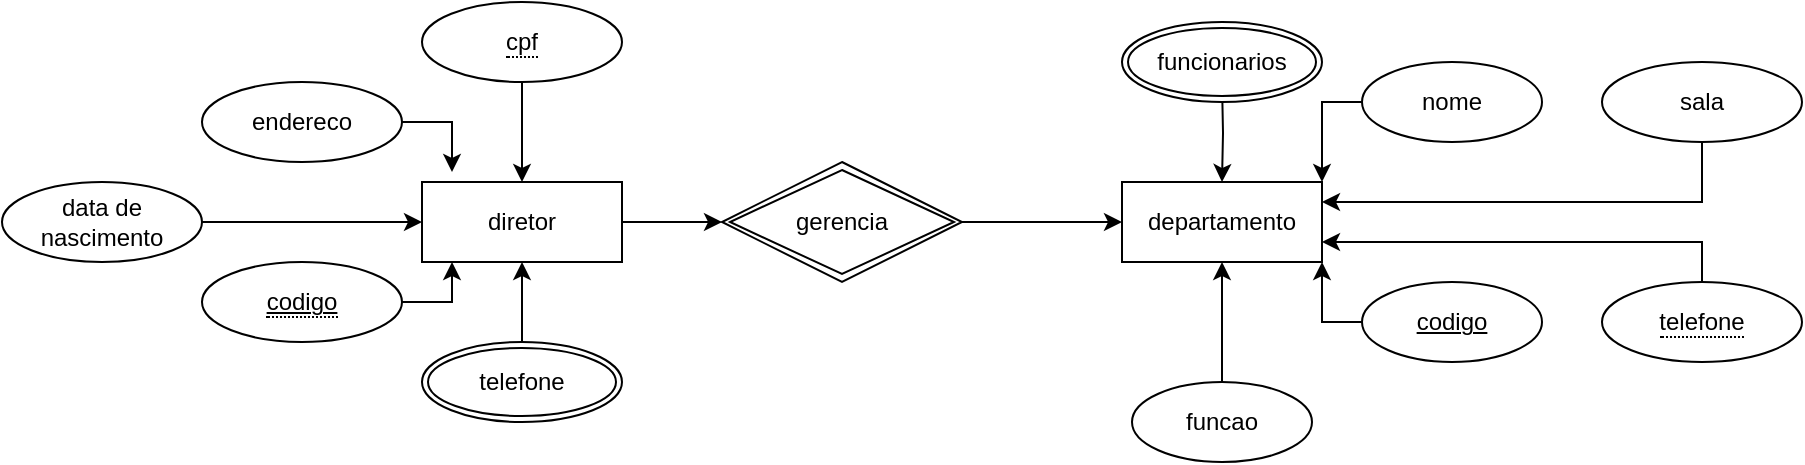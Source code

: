 <mxfile version="24.2.0" type="device">
  <diagram id="DtmsHlURVZZJM9269L4C" name="Página-1">
    <mxGraphModel dx="1947" dy="529" grid="1" gridSize="10" guides="1" tooltips="1" connect="1" arrows="1" fold="1" page="1" pageScale="1" pageWidth="827" pageHeight="1169" math="0" shadow="0">
      <root>
        <mxCell id="0" />
        <mxCell id="1" parent="0" />
        <mxCell id="ItKnh0oiUi1nVi8k_IDV-5" style="edgeStyle=orthogonalEdgeStyle;rounded=0;orthogonalLoop=1;jettySize=auto;html=1;entryX=0;entryY=0.5;entryDx=0;entryDy=0;" edge="1" parent="1" source="ItKnh0oiUi1nVi8k_IDV-1" target="ItKnh0oiUi1nVi8k_IDV-3">
          <mxGeometry relative="1" as="geometry" />
        </mxCell>
        <mxCell id="ItKnh0oiUi1nVi8k_IDV-1" value="diretor" style="whiteSpace=wrap;html=1;align=center;" vertex="1" parent="1">
          <mxGeometry x="200" y="260" width="100" height="40" as="geometry" />
        </mxCell>
        <mxCell id="ItKnh0oiUi1nVi8k_IDV-2" value="departamento" style="whiteSpace=wrap;html=1;align=center;" vertex="1" parent="1">
          <mxGeometry x="550" y="260" width="100" height="40" as="geometry" />
        </mxCell>
        <mxCell id="ItKnh0oiUi1nVi8k_IDV-6" style="edgeStyle=orthogonalEdgeStyle;rounded=0;orthogonalLoop=1;jettySize=auto;html=1;entryX=0;entryY=0.5;entryDx=0;entryDy=0;" edge="1" parent="1" source="ItKnh0oiUi1nVi8k_IDV-3" target="ItKnh0oiUi1nVi8k_IDV-2">
          <mxGeometry relative="1" as="geometry" />
        </mxCell>
        <mxCell id="ItKnh0oiUi1nVi8k_IDV-3" value="gerencia" style="shape=rhombus;double=1;perimeter=rhombusPerimeter;whiteSpace=wrap;html=1;align=center;" vertex="1" parent="1">
          <mxGeometry x="350" y="250" width="120" height="60" as="geometry" />
        </mxCell>
        <mxCell id="ItKnh0oiUi1nVi8k_IDV-15" style="edgeStyle=orthogonalEdgeStyle;rounded=0;orthogonalLoop=1;jettySize=auto;html=1;entryX=0.5;entryY=0;entryDx=0;entryDy=0;" edge="1" parent="1" source="ItKnh0oiUi1nVi8k_IDV-7" target="ItKnh0oiUi1nVi8k_IDV-1">
          <mxGeometry relative="1" as="geometry" />
        </mxCell>
        <mxCell id="ItKnh0oiUi1nVi8k_IDV-7" value="&lt;span style=&quot;border-bottom: 1px dotted&quot;&gt;cpf&lt;/span&gt;" style="ellipse;whiteSpace=wrap;html=1;align=center;" vertex="1" parent="1">
          <mxGeometry x="200" y="170" width="100" height="40" as="geometry" />
        </mxCell>
        <mxCell id="ItKnh0oiUi1nVi8k_IDV-8" value="endereco" style="ellipse;whiteSpace=wrap;html=1;align=center;" vertex="1" parent="1">
          <mxGeometry x="90" y="210" width="100" height="40" as="geometry" />
        </mxCell>
        <mxCell id="ItKnh0oiUi1nVi8k_IDV-9" value="&lt;span style=&quot;border-bottom: 1px dotted&quot;&gt;&lt;u&gt;codigo&lt;/u&gt;&lt;/span&gt;" style="ellipse;whiteSpace=wrap;html=1;align=center;" vertex="1" parent="1">
          <mxGeometry x="90" y="300" width="100" height="40" as="geometry" />
        </mxCell>
        <mxCell id="ItKnh0oiUi1nVi8k_IDV-12" style="edgeStyle=orthogonalEdgeStyle;rounded=0;orthogonalLoop=1;jettySize=auto;html=1;entryX=0.5;entryY=1;entryDx=0;entryDy=0;" edge="1" parent="1" source="ItKnh0oiUi1nVi8k_IDV-11" target="ItKnh0oiUi1nVi8k_IDV-1">
          <mxGeometry relative="1" as="geometry" />
        </mxCell>
        <mxCell id="ItKnh0oiUi1nVi8k_IDV-11" value="telefone" style="ellipse;shape=doubleEllipse;margin=3;whiteSpace=wrap;html=1;align=center;" vertex="1" parent="1">
          <mxGeometry x="200" y="340" width="100" height="40" as="geometry" />
        </mxCell>
        <mxCell id="ItKnh0oiUi1nVi8k_IDV-13" style="edgeStyle=orthogonalEdgeStyle;rounded=0;orthogonalLoop=1;jettySize=auto;html=1;entryX=0.15;entryY=1;entryDx=0;entryDy=0;entryPerimeter=0;" edge="1" parent="1" source="ItKnh0oiUi1nVi8k_IDV-9" target="ItKnh0oiUi1nVi8k_IDV-1">
          <mxGeometry relative="1" as="geometry" />
        </mxCell>
        <mxCell id="ItKnh0oiUi1nVi8k_IDV-14" style="edgeStyle=orthogonalEdgeStyle;rounded=0;orthogonalLoop=1;jettySize=auto;html=1;entryX=0.15;entryY=-0.125;entryDx=0;entryDy=0;entryPerimeter=0;" edge="1" parent="1" source="ItKnh0oiUi1nVi8k_IDV-8" target="ItKnh0oiUi1nVi8k_IDV-1">
          <mxGeometry relative="1" as="geometry" />
        </mxCell>
        <mxCell id="ItKnh0oiUi1nVi8k_IDV-24" style="edgeStyle=orthogonalEdgeStyle;rounded=0;orthogonalLoop=1;jettySize=auto;html=1;entryX=0.5;entryY=0;entryDx=0;entryDy=0;" edge="1" parent="1" target="ItKnh0oiUi1nVi8k_IDV-2">
          <mxGeometry relative="1" as="geometry">
            <mxPoint x="600" y="210" as="sourcePoint" />
          </mxGeometry>
        </mxCell>
        <mxCell id="ItKnh0oiUi1nVi8k_IDV-23" style="edgeStyle=orthogonalEdgeStyle;rounded=0;orthogonalLoop=1;jettySize=auto;html=1;entryX=1;entryY=0;entryDx=0;entryDy=0;" edge="1" parent="1" source="ItKnh0oiUi1nVi8k_IDV-18" target="ItKnh0oiUi1nVi8k_IDV-2">
          <mxGeometry relative="1" as="geometry" />
        </mxCell>
        <mxCell id="ItKnh0oiUi1nVi8k_IDV-18" value="nome" style="ellipse;whiteSpace=wrap;html=1;align=center;" vertex="1" parent="1">
          <mxGeometry x="670" y="200" width="90" height="40" as="geometry" />
        </mxCell>
        <mxCell id="ItKnh0oiUi1nVi8k_IDV-22" style="edgeStyle=orthogonalEdgeStyle;rounded=0;orthogonalLoop=1;jettySize=auto;html=1;entryX=1;entryY=1;entryDx=0;entryDy=0;" edge="1" parent="1" source="ItKnh0oiUi1nVi8k_IDV-19" target="ItKnh0oiUi1nVi8k_IDV-2">
          <mxGeometry relative="1" as="geometry" />
        </mxCell>
        <mxCell id="ItKnh0oiUi1nVi8k_IDV-19" value="&lt;u&gt;codigo&lt;/u&gt;" style="ellipse;whiteSpace=wrap;html=1;align=center;" vertex="1" parent="1">
          <mxGeometry x="670" y="310" width="90" height="40" as="geometry" />
        </mxCell>
        <mxCell id="ItKnh0oiUi1nVi8k_IDV-21" value="" style="edgeStyle=orthogonalEdgeStyle;rounded=0;orthogonalLoop=1;jettySize=auto;html=1;" edge="1" parent="1" source="ItKnh0oiUi1nVi8k_IDV-20" target="ItKnh0oiUi1nVi8k_IDV-2">
          <mxGeometry relative="1" as="geometry" />
        </mxCell>
        <mxCell id="ItKnh0oiUi1nVi8k_IDV-20" value="funcao" style="ellipse;whiteSpace=wrap;html=1;align=center;" vertex="1" parent="1">
          <mxGeometry x="555" y="360" width="90" height="40" as="geometry" />
        </mxCell>
        <mxCell id="ItKnh0oiUi1nVi8k_IDV-25" value="funcionarios" style="ellipse;shape=doubleEllipse;margin=3;whiteSpace=wrap;html=1;align=center;" vertex="1" parent="1">
          <mxGeometry x="550" y="180" width="100" height="40" as="geometry" />
        </mxCell>
        <mxCell id="ItKnh0oiUi1nVi8k_IDV-29" style="edgeStyle=orthogonalEdgeStyle;rounded=0;orthogonalLoop=1;jettySize=auto;html=1;entryX=1;entryY=0.25;entryDx=0;entryDy=0;" edge="1" parent="1" source="ItKnh0oiUi1nVi8k_IDV-26" target="ItKnh0oiUi1nVi8k_IDV-2">
          <mxGeometry relative="1" as="geometry">
            <Array as="points">
              <mxPoint x="840" y="270" />
            </Array>
          </mxGeometry>
        </mxCell>
        <mxCell id="ItKnh0oiUi1nVi8k_IDV-26" value="sala" style="ellipse;whiteSpace=wrap;html=1;align=center;" vertex="1" parent="1">
          <mxGeometry x="790" y="200" width="100" height="40" as="geometry" />
        </mxCell>
        <mxCell id="ItKnh0oiUi1nVi8k_IDV-28" style="edgeStyle=orthogonalEdgeStyle;rounded=0;orthogonalLoop=1;jettySize=auto;html=1;entryX=1;entryY=0.75;entryDx=0;entryDy=0;" edge="1" parent="1" source="ItKnh0oiUi1nVi8k_IDV-27" target="ItKnh0oiUi1nVi8k_IDV-2">
          <mxGeometry relative="1" as="geometry">
            <Array as="points">
              <mxPoint x="840" y="290" />
            </Array>
          </mxGeometry>
        </mxCell>
        <mxCell id="ItKnh0oiUi1nVi8k_IDV-27" value="&lt;span style=&quot;border-bottom: 1px dotted&quot;&gt;telefone&lt;/span&gt;" style="ellipse;whiteSpace=wrap;html=1;align=center;" vertex="1" parent="1">
          <mxGeometry x="790" y="310" width="100" height="40" as="geometry" />
        </mxCell>
        <mxCell id="ItKnh0oiUi1nVi8k_IDV-32" style="edgeStyle=orthogonalEdgeStyle;rounded=0;orthogonalLoop=1;jettySize=auto;html=1;entryX=0;entryY=0.5;entryDx=0;entryDy=0;" edge="1" parent="1" source="ItKnh0oiUi1nVi8k_IDV-30" target="ItKnh0oiUi1nVi8k_IDV-1">
          <mxGeometry relative="1" as="geometry" />
        </mxCell>
        <mxCell id="ItKnh0oiUi1nVi8k_IDV-30" value="data de nascimento" style="ellipse;whiteSpace=wrap;html=1;align=center;" vertex="1" parent="1">
          <mxGeometry x="-10" y="260" width="100" height="40" as="geometry" />
        </mxCell>
      </root>
    </mxGraphModel>
  </diagram>
</mxfile>
